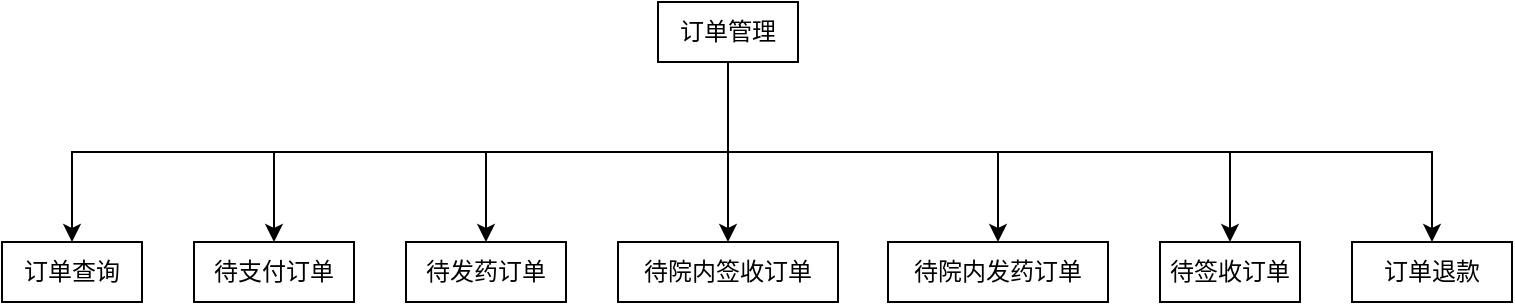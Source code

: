 <mxfile version="20.7.4" type="github">
  <diagram id="prtHgNgQTEPvFCAcTncT" name="Page-1">
    <mxGraphModel dx="1194" dy="670" grid="1" gridSize="10" guides="1" tooltips="1" connect="1" arrows="1" fold="1" page="1" pageScale="1" pageWidth="827" pageHeight="1169" math="0" shadow="0">
      <root>
        <mxCell id="0" />
        <mxCell id="1" parent="0" />
        <mxCell id="YB1n51q5mFYvobmluy_M-5" value="订单管理" style="rounded=0;whiteSpace=wrap;html=1;" parent="1" vertex="1">
          <mxGeometry x="364" y="80" width="70" height="30" as="geometry" />
        </mxCell>
        <mxCell id="YB1n51q5mFYvobmluy_M-6" value="订单查询" style="whiteSpace=wrap;html=1;rounded=0;direction=west;" parent="1" vertex="1">
          <mxGeometry x="36" y="200" width="70" height="30" as="geometry" />
        </mxCell>
        <mxCell id="YB1n51q5mFYvobmluy_M-15" value="待发药订单" style="whiteSpace=wrap;html=1;" parent="1" vertex="1">
          <mxGeometry x="238" y="200" width="80" height="30" as="geometry" />
        </mxCell>
        <mxCell id="YB1n51q5mFYvobmluy_M-17" value="待院内发药订单" style="whiteSpace=wrap;html=1;" parent="1" vertex="1">
          <mxGeometry x="479" y="200" width="110" height="30" as="geometry" />
        </mxCell>
        <mxCell id="YB1n51q5mFYvobmluy_M-18" value="待支付订单" style="whiteSpace=wrap;html=1;" parent="1" vertex="1">
          <mxGeometry x="132" y="200" width="80" height="30" as="geometry" />
        </mxCell>
        <mxCell id="YB1n51q5mFYvobmluy_M-19" value="待院内签收订单" style="whiteSpace=wrap;html=1;" parent="1" vertex="1">
          <mxGeometry x="344" y="200" width="110" height="30" as="geometry" />
        </mxCell>
        <mxCell id="YB1n51q5mFYvobmluy_M-20" value="订单退款" style="whiteSpace=wrap;html=1;" parent="1" vertex="1">
          <mxGeometry x="711" y="200" width="80" height="30" as="geometry" />
        </mxCell>
        <mxCell id="YB1n51q5mFYvobmluy_M-21" value="待签收订单" style="whiteSpace=wrap;html=1;" parent="1" vertex="1">
          <mxGeometry x="615" y="200" width="70" height="30" as="geometry" />
        </mxCell>
        <mxCell id="YB1n51q5mFYvobmluy_M-48" value="" style="endArrow=classic;html=1;rounded=0;exitX=0.5;exitY=1;exitDx=0;exitDy=0;entryX=0.5;entryY=0;entryDx=0;entryDy=0;edgeStyle=orthogonalEdgeStyle;" parent="1" source="YB1n51q5mFYvobmluy_M-5" target="YB1n51q5mFYvobmluy_M-15" edge="1">
          <mxGeometry width="50" height="50" relative="1" as="geometry">
            <mxPoint x="390" y="300" as="sourcePoint" />
            <mxPoint x="440" y="250" as="targetPoint" />
          </mxGeometry>
        </mxCell>
        <mxCell id="YB1n51q5mFYvobmluy_M-49" value="" style="endArrow=classic;html=1;rounded=0;exitX=0.5;exitY=1;exitDx=0;exitDy=0;entryX=0.5;entryY=0;entryDx=0;entryDy=0;edgeStyle=orthogonalEdgeStyle;" parent="1" source="YB1n51q5mFYvobmluy_M-5" target="YB1n51q5mFYvobmluy_M-19" edge="1">
          <mxGeometry width="50" height="50" relative="1" as="geometry">
            <mxPoint x="390" y="300" as="sourcePoint" />
            <mxPoint x="440" y="250" as="targetPoint" />
          </mxGeometry>
        </mxCell>
        <mxCell id="YB1n51q5mFYvobmluy_M-50" value="" style="endArrow=classic;html=1;rounded=0;exitX=0.5;exitY=1;exitDx=0;exitDy=0;entryX=0.5;entryY=0;entryDx=0;entryDy=0;edgeStyle=orthogonalEdgeStyle;" parent="1" source="YB1n51q5mFYvobmluy_M-5" target="YB1n51q5mFYvobmluy_M-17" edge="1">
          <mxGeometry width="50" height="50" relative="1" as="geometry">
            <mxPoint x="390" y="300" as="sourcePoint" />
            <mxPoint x="440" y="250" as="targetPoint" />
          </mxGeometry>
        </mxCell>
        <mxCell id="YB1n51q5mFYvobmluy_M-51" value="" style="endArrow=classic;html=1;rounded=0;exitX=0.5;exitY=1;exitDx=0;exitDy=0;entryX=0.5;entryY=0;entryDx=0;entryDy=0;edgeStyle=orthogonalEdgeStyle;" parent="1" source="YB1n51q5mFYvobmluy_M-5" target="YB1n51q5mFYvobmluy_M-18" edge="1">
          <mxGeometry width="50" height="50" relative="1" as="geometry">
            <mxPoint x="390" y="300" as="sourcePoint" />
            <mxPoint x="440" y="250" as="targetPoint" />
          </mxGeometry>
        </mxCell>
        <mxCell id="YB1n51q5mFYvobmluy_M-53" value="" style="endArrow=classic;html=1;rounded=0;exitX=0.5;exitY=1;exitDx=0;exitDy=0;entryX=0.5;entryY=0;entryDx=0;entryDy=0;edgeStyle=orthogonalEdgeStyle;" parent="1" source="YB1n51q5mFYvobmluy_M-5" target="YB1n51q5mFYvobmluy_M-21" edge="1">
          <mxGeometry width="50" height="50" relative="1" as="geometry">
            <mxPoint x="390" y="300" as="sourcePoint" />
            <mxPoint x="440" y="250" as="targetPoint" />
          </mxGeometry>
        </mxCell>
        <mxCell id="YB1n51q5mFYvobmluy_M-54" value="" style="endArrow=classic;html=1;rounded=0;exitX=0.5;exitY=1;exitDx=0;exitDy=0;entryX=0.5;entryY=0;entryDx=0;entryDy=0;edgeStyle=orthogonalEdgeStyle;" parent="1" source="YB1n51q5mFYvobmluy_M-5" target="YB1n51q5mFYvobmluy_M-20" edge="1">
          <mxGeometry width="50" height="50" relative="1" as="geometry">
            <mxPoint x="390" y="300" as="sourcePoint" />
            <mxPoint x="440" y="250" as="targetPoint" />
          </mxGeometry>
        </mxCell>
        <mxCell id="YB1n51q5mFYvobmluy_M-55" value="" style="endArrow=classic;html=1;rounded=0;exitX=0.5;exitY=1;exitDx=0;exitDy=0;entryX=0.5;entryY=1;entryDx=0;entryDy=0;edgeStyle=orthogonalEdgeStyle;" parent="1" source="YB1n51q5mFYvobmluy_M-5" target="YB1n51q5mFYvobmluy_M-6" edge="1">
          <mxGeometry width="50" height="50" relative="1" as="geometry">
            <mxPoint x="390" y="300" as="sourcePoint" />
            <mxPoint x="440" y="250" as="targetPoint" />
          </mxGeometry>
        </mxCell>
      </root>
    </mxGraphModel>
  </diagram>
</mxfile>
